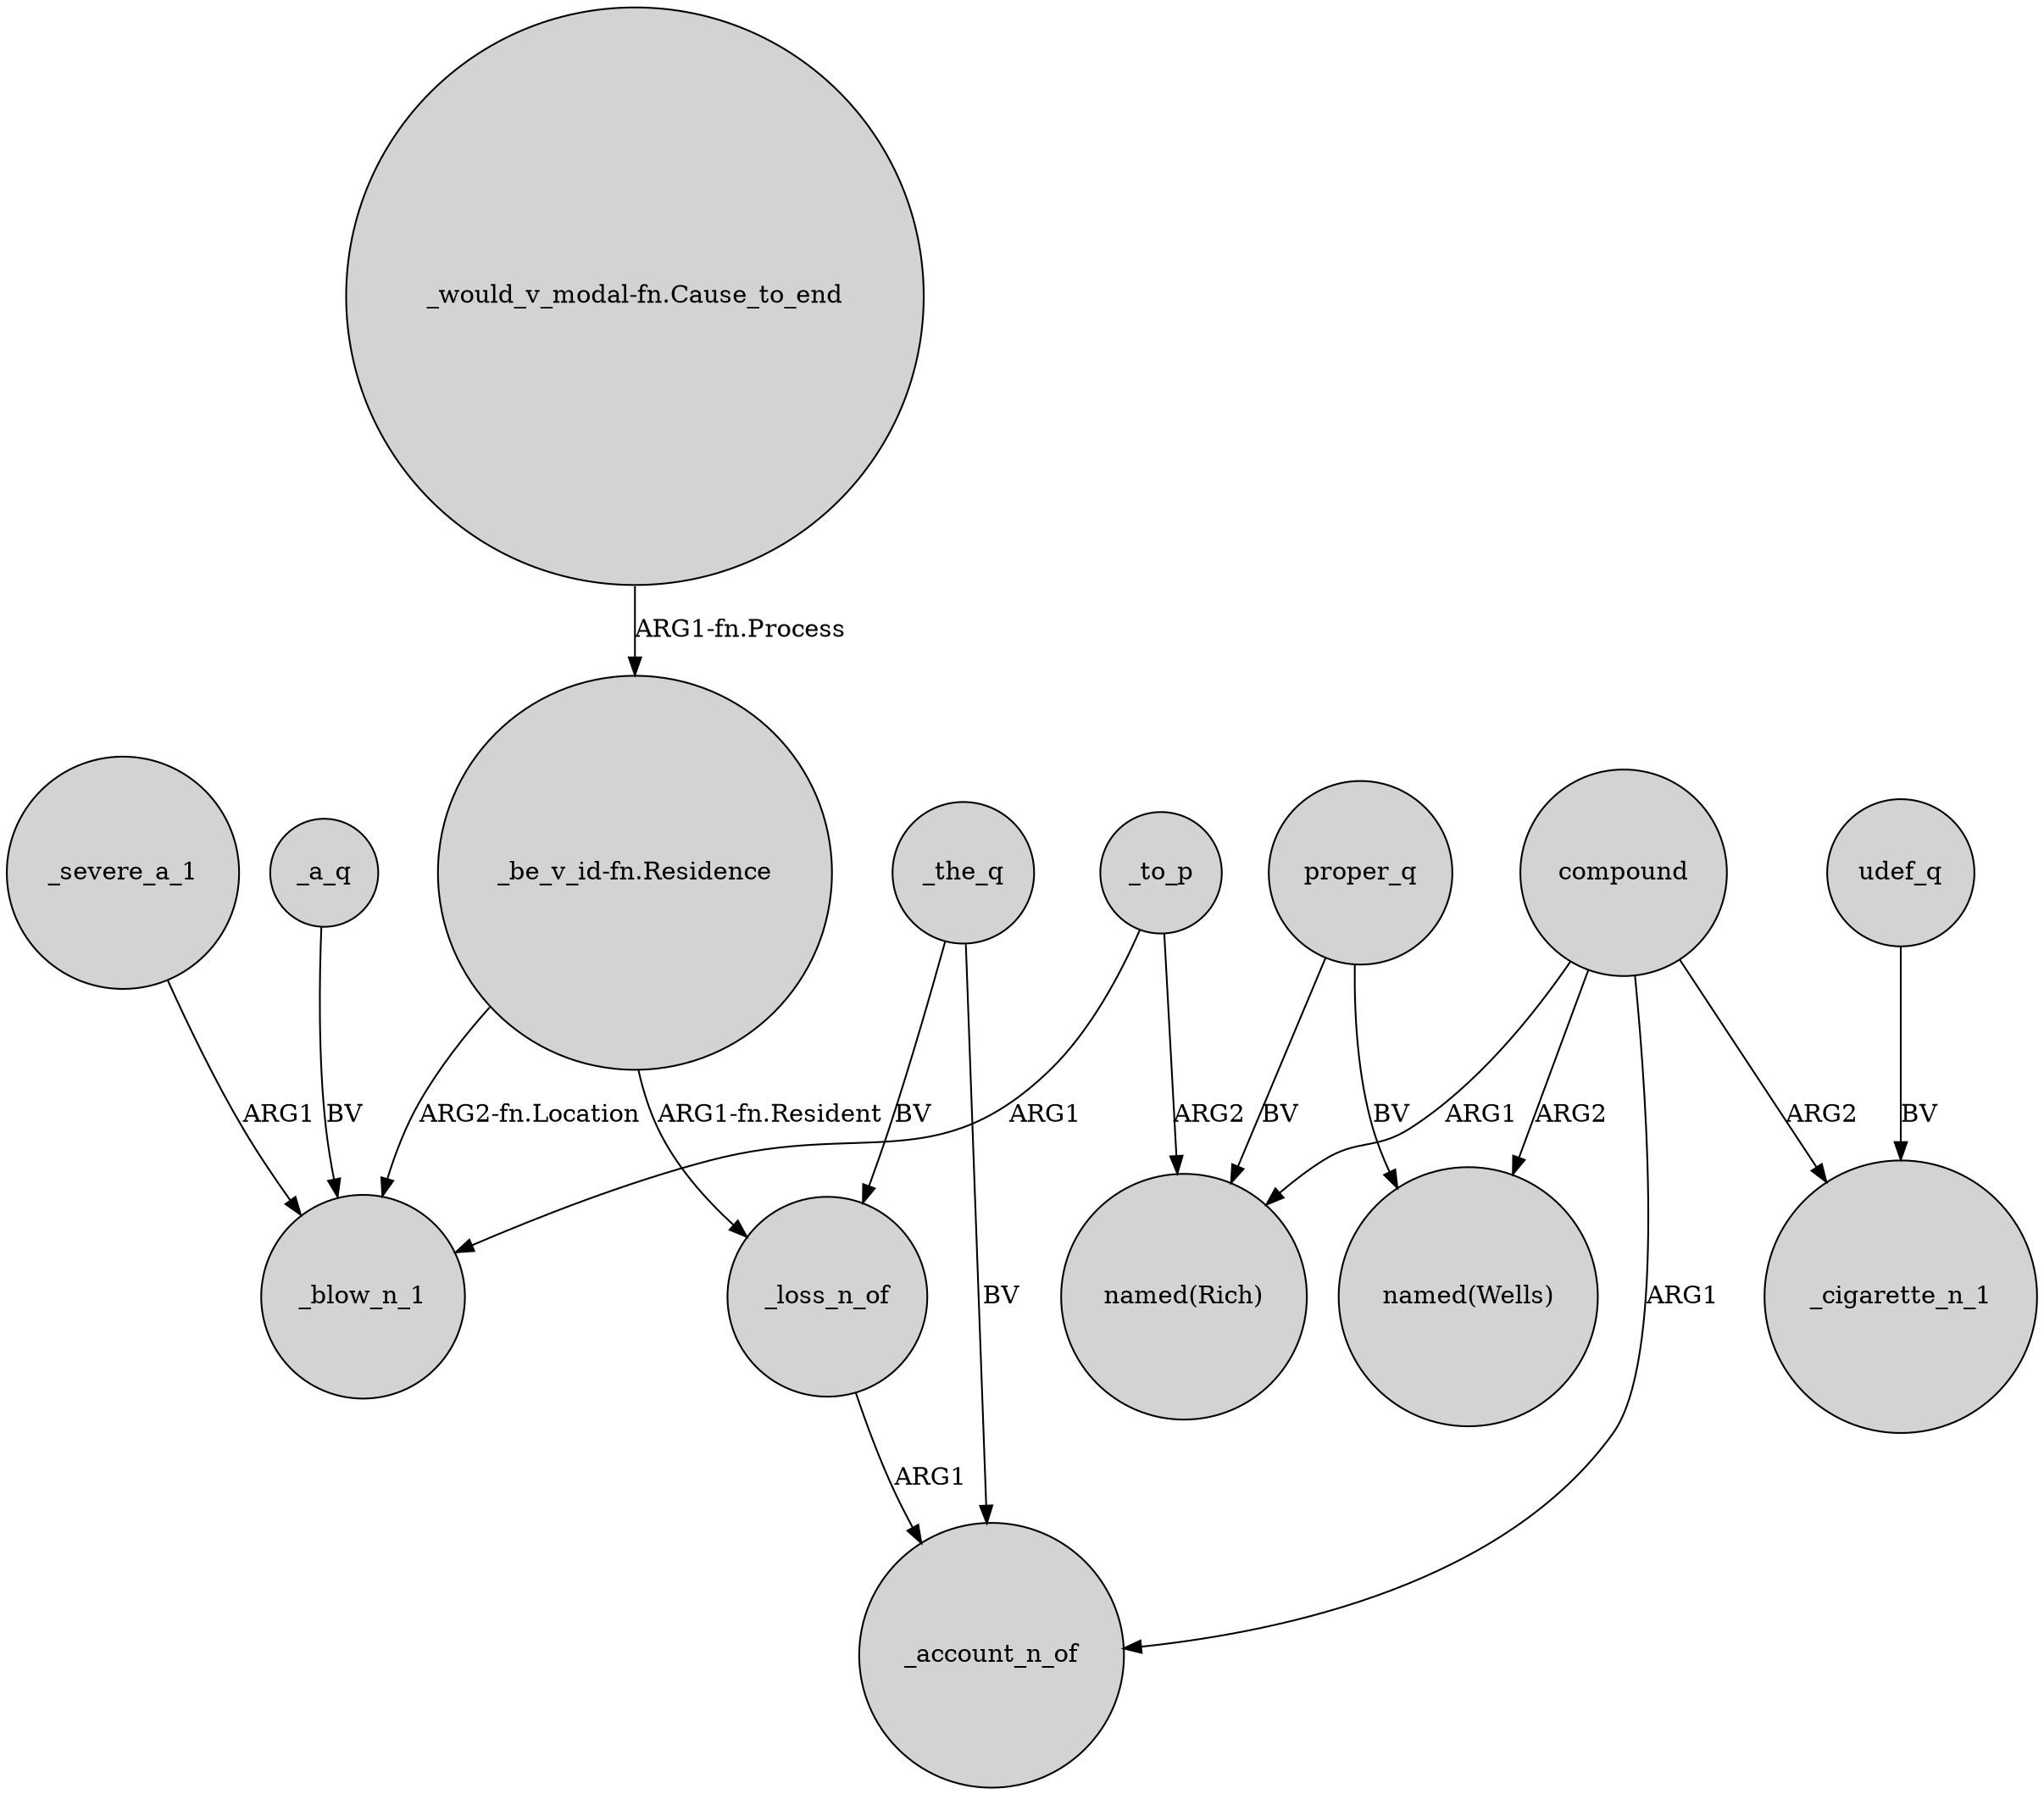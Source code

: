 digraph {
	node [shape=circle style=filled]
	_to_p -> _blow_n_1 [label=ARG1]
	"_be_v_id-fn.Residence" -> _blow_n_1 [label="ARG2-fn.Location"]
	proper_q -> "named(Wells)" [label=BV]
	compound -> _cigarette_n_1 [label=ARG2]
	"_be_v_id-fn.Residence" -> _loss_n_of [label="ARG1-fn.Resident"]
	_the_q -> _account_n_of [label=BV]
	proper_q -> "named(Rich)" [label=BV]
	compound -> "named(Wells)" [label=ARG2]
	compound -> "named(Rich)" [label=ARG1]
	_severe_a_1 -> _blow_n_1 [label=ARG1]
	compound -> _account_n_of [label=ARG1]
	udef_q -> _cigarette_n_1 [label=BV]
	_loss_n_of -> _account_n_of [label=ARG1]
	_a_q -> _blow_n_1 [label=BV]
	_to_p -> "named(Rich)" [label=ARG2]
	_the_q -> _loss_n_of [label=BV]
	"_would_v_modal-fn.Cause_to_end" -> "_be_v_id-fn.Residence" [label="ARG1-fn.Process"]
}
